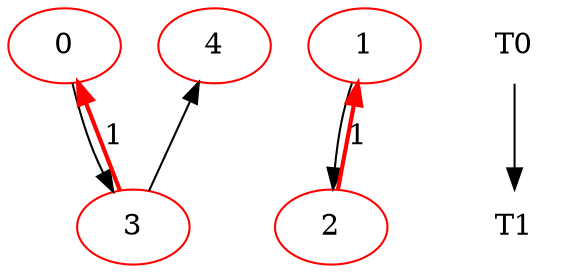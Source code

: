 digraph Success_MS_ { 
{
0 [color=red ];

1 [color=red ];

2 [color=red ];

3 [color=red ];

4 [color=red ];
3 -> 0 [style=bold, color=red, label=1] 
2 -> 1 [style=bold, color=red, label=1] 
1 -> 2
0 -> 3
3 -> 4

}

{
 node [shape=plaintext]; 
 T0  -> T1;
}{ rank = same; 
0; 1; 4; T0;
 }; 
{ rank = same; 
2; 3; T1;
 }; 
{ rank = same; 

 }; 

}